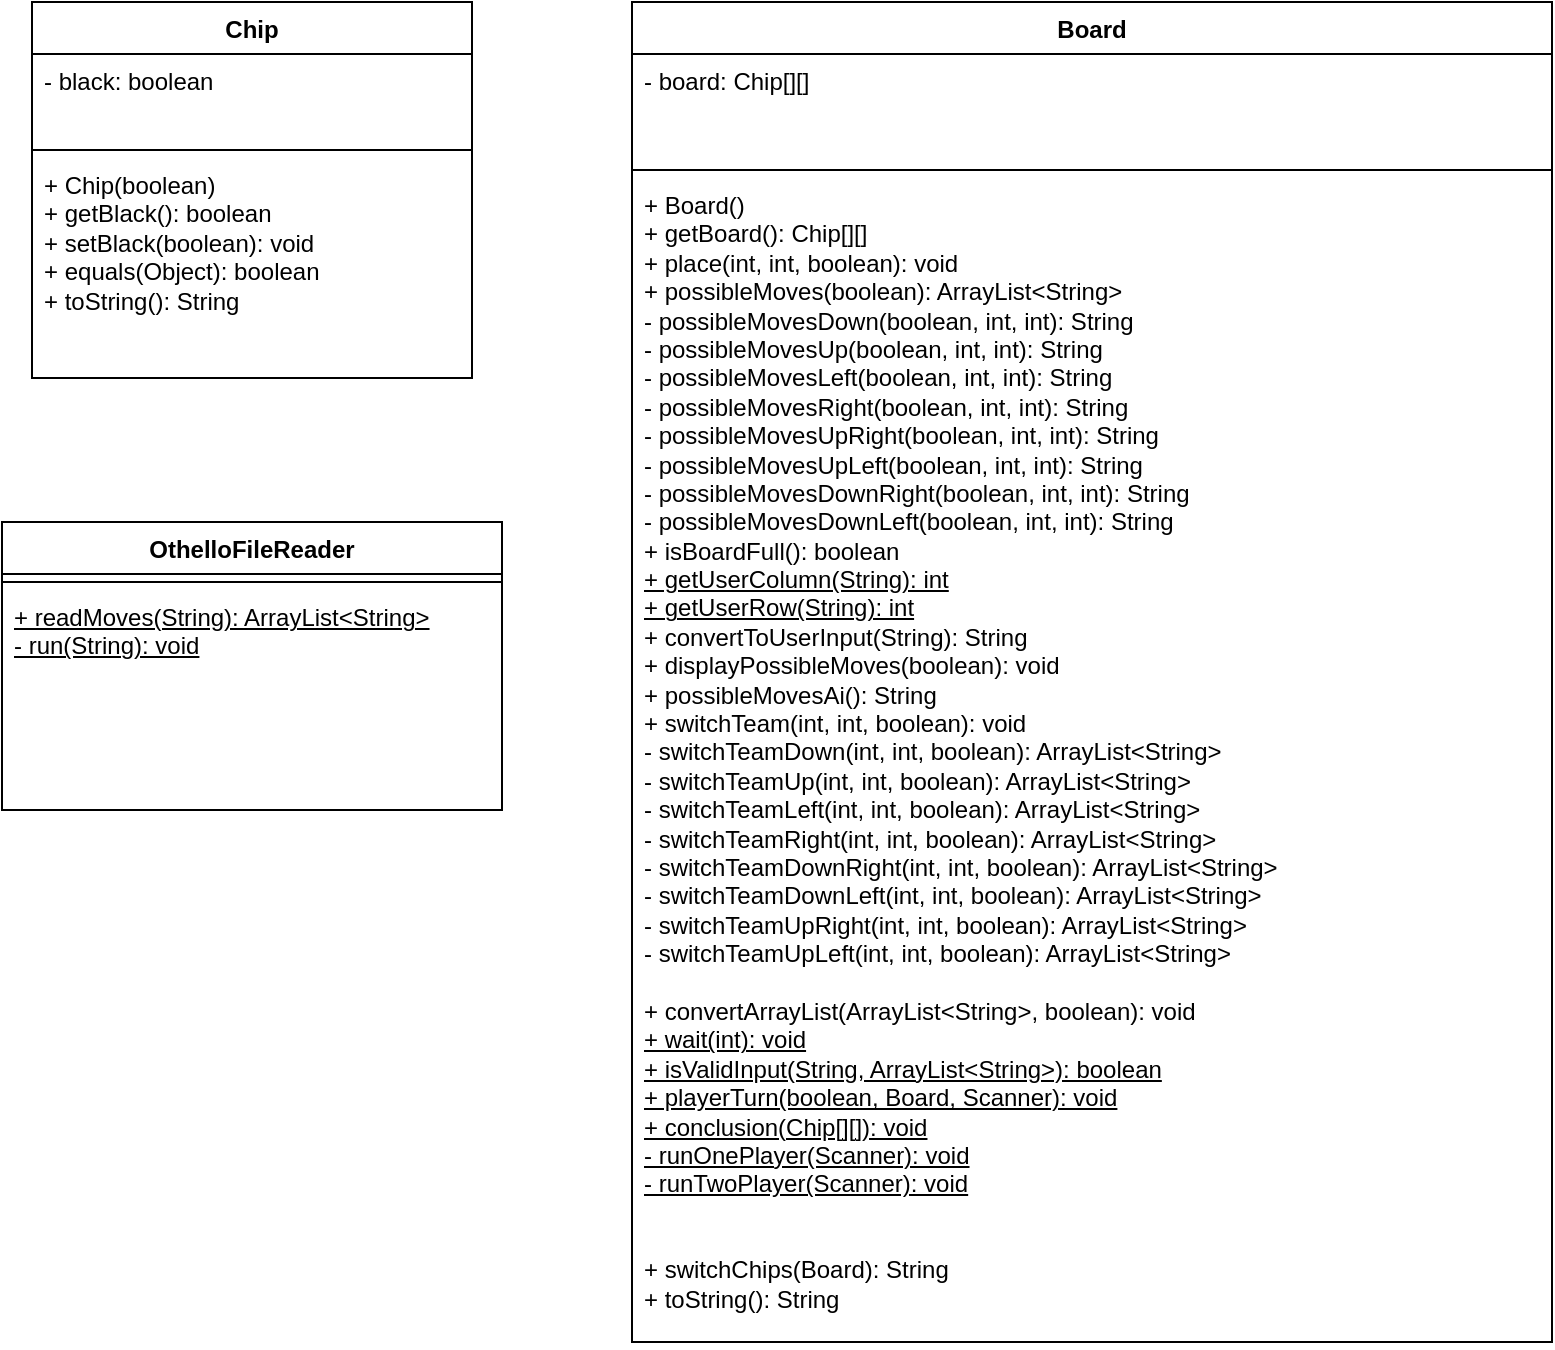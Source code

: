 <mxfile version="24.4.10" type="google">
  <diagram name="Page-1" id="HYiFye2XigchwcorriUi">
    <mxGraphModel grid="1" page="1" gridSize="10" guides="1" tooltips="1" connect="1" arrows="1" fold="1" pageScale="1" pageWidth="850" pageHeight="1100" math="0" shadow="0">
      <root>
        <mxCell id="0" />
        <mxCell id="1" parent="0" />
        <mxCell id="fzrBQ5EvFd-DKT1uJzCF-5" value="Chip" style="swimlane;fontStyle=1;align=center;verticalAlign=top;childLayout=stackLayout;horizontal=1;startSize=26;horizontalStack=0;resizeParent=1;resizeParentMax=0;resizeLast=0;collapsible=1;marginBottom=0;whiteSpace=wrap;html=1;" vertex="1" parent="1">
          <mxGeometry x="230" y="180" width="220" height="188" as="geometry" />
        </mxCell>
        <mxCell id="fzrBQ5EvFd-DKT1uJzCF-6" value="- black: boolean" style="text;strokeColor=none;fillColor=none;align=left;verticalAlign=top;spacingLeft=4;spacingRight=4;overflow=hidden;rotatable=0;points=[[0,0.5],[1,0.5]];portConstraint=eastwest;whiteSpace=wrap;html=1;" vertex="1" parent="fzrBQ5EvFd-DKT1uJzCF-5">
          <mxGeometry y="26" width="220" height="44" as="geometry" />
        </mxCell>
        <mxCell id="fzrBQ5EvFd-DKT1uJzCF-7" value="" style="line;strokeWidth=1;fillColor=none;align=left;verticalAlign=middle;spacingTop=-1;spacingLeft=3;spacingRight=3;rotatable=0;labelPosition=right;points=[];portConstraint=eastwest;strokeColor=inherit;" vertex="1" parent="fzrBQ5EvFd-DKT1uJzCF-5">
          <mxGeometry y="70" width="220" height="8" as="geometry" />
        </mxCell>
        <mxCell id="fzrBQ5EvFd-DKT1uJzCF-8" value="&lt;div&gt;+ Chip(boolean)&lt;/div&gt;&lt;div&gt;+ getBlack(): boolean&lt;/div&gt;&lt;div&gt;+ setBlack(boolean): void&lt;/div&gt;&lt;div&gt;+ equals(Object): boolean&lt;/div&gt;&lt;div&gt;+ toString(): String&lt;br&gt;&lt;/div&gt;&lt;div&gt;&lt;br&gt;&lt;/div&gt;" style="text;strokeColor=none;fillColor=none;align=left;verticalAlign=top;spacingLeft=4;spacingRight=4;overflow=hidden;rotatable=0;points=[[0,0.5],[1,0.5]];portConstraint=eastwest;whiteSpace=wrap;html=1;" vertex="1" parent="fzrBQ5EvFd-DKT1uJzCF-5">
          <mxGeometry y="78" width="220" height="110" as="geometry" />
        </mxCell>
        <mxCell id="fzrBQ5EvFd-DKT1uJzCF-9" value="Board" style="swimlane;fontStyle=1;align=center;verticalAlign=top;childLayout=stackLayout;horizontal=1;startSize=26;horizontalStack=0;resizeParent=1;resizeParentMax=0;resizeLast=0;collapsible=1;marginBottom=0;whiteSpace=wrap;html=1;" vertex="1" parent="1">
          <mxGeometry x="530" y="180" width="460" height="670" as="geometry" />
        </mxCell>
        <mxCell id="fzrBQ5EvFd-DKT1uJzCF-10" value="- board: Chip[][]" style="text;strokeColor=none;fillColor=none;align=left;verticalAlign=top;spacingLeft=4;spacingRight=4;overflow=hidden;rotatable=0;points=[[0,0.5],[1,0.5]];portConstraint=eastwest;whiteSpace=wrap;html=1;" vertex="1" parent="fzrBQ5EvFd-DKT1uJzCF-9">
          <mxGeometry y="26" width="460" height="54" as="geometry" />
        </mxCell>
        <mxCell id="fzrBQ5EvFd-DKT1uJzCF-11" value="" style="line;strokeWidth=1;fillColor=none;align=left;verticalAlign=middle;spacingTop=-1;spacingLeft=3;spacingRight=3;rotatable=0;labelPosition=right;points=[];portConstraint=eastwest;strokeColor=inherit;" vertex="1" parent="fzrBQ5EvFd-DKT1uJzCF-9">
          <mxGeometry y="80" width="460" height="8" as="geometry" />
        </mxCell>
        <mxCell id="fzrBQ5EvFd-DKT1uJzCF-12" value="&lt;div&gt;+ Board()&lt;/div&gt;&lt;div&gt;+ getBoard(): Chip[][]&lt;br&gt;&lt;/div&gt;&lt;div&gt;+ place(int, int, boolean): void&lt;/div&gt;&lt;div&gt;+ possibleMoves(boolean): ArrayList&amp;lt;String&amp;gt;&lt;/div&gt;&lt;div&gt;- possibleMovesDown(boolean, int, int): String&lt;/div&gt;&lt;div&gt;- possibleMovesUp(boolean, int, int): String&lt;br&gt;&lt;/div&gt;&lt;div&gt;-&lt;span style=&quot;background-color: initial;&quot;&gt;&amp;nbsp;possibleMovesLeft(boolean, int, int): String&lt;/span&gt;&lt;/div&gt;&lt;div&gt;- possibleMovesRight(boolean, int, int): String&lt;span style=&quot;background-color: initial;&quot;&gt;&lt;br&gt;&lt;/span&gt;&lt;/div&gt;&lt;div&gt;- possibleMovesUpRight(boolean, int, int): String&lt;br&gt;&lt;/div&gt;&lt;div&gt;- possibleMovesUpLeft(boolean, int, int): String&lt;/div&gt;&lt;div&gt;- possibleMovesDownRight(boolean, int, int): String&lt;/div&gt;&lt;div&gt;- possibleMovesDownLeft(boolean, int, int): String&lt;/div&gt;&lt;div&gt;+ isBoardFull(): boolean&lt;br&gt;&lt;/div&gt;&lt;div&gt;&lt;u&gt;+ getUserColumn(String): int&lt;/u&gt;&lt;/div&gt;&lt;div&gt;&lt;u&gt;+ getUserRow(String): int&lt;/u&gt;&lt;/div&gt;&lt;div&gt;+ convertToUserInput(String): String&lt;/div&gt;&lt;div&gt;+ displayPossibleMoves(boolean): void&lt;/div&gt;&lt;div&gt;+ possibleMovesAi(): String&lt;/div&gt;&lt;div&gt;+ switchTeam(int, int, boolean): void&lt;br&gt;&lt;/div&gt;&lt;div&gt;- switchTeamDown(int, int, boolean): ArrayList&amp;lt;String&amp;gt;&lt;/div&gt;&lt;div&gt;- switchTeamUp(int, int, boolean): ArrayList&amp;lt;String&amp;gt;&lt;/div&gt;&lt;div&gt;- switchTeamLeft(int, int, boolean): ArrayList&amp;lt;String&amp;gt;&lt;/div&gt;&lt;div&gt;- switchTeamRight(int, int, boolean): ArrayList&amp;lt;String&amp;gt;&lt;/div&gt;&lt;div&gt;- switchTeamDownRight(int, int, boolean): ArrayList&amp;lt;String&amp;gt;&lt;/div&gt;&lt;div&gt;- switchTeamDownLeft(int, int, boolean): ArrayList&amp;lt;String&amp;gt;&lt;/div&gt;&lt;div&gt;- switchTeamUpRight(int, int, boolean): ArrayList&amp;lt;String&amp;gt;&lt;/div&gt;&lt;div&gt;- switchTeamUpLeft(int, int, boolean): ArrayList&amp;lt;String&amp;gt;&lt;/div&gt;&lt;div&gt;&lt;br&gt;&lt;/div&gt;&lt;div&gt;+ convertArrayList(ArrayList&amp;lt;String&amp;gt;, boolean): void&lt;/div&gt;&lt;div&gt;&lt;u&gt;+ wait(int): void&lt;/u&gt;&lt;/div&gt;&lt;div&gt;&lt;u&gt;+ isValidInput(String, ArrayList&amp;lt;String&amp;gt;): boolean&lt;/u&gt;&lt;/div&gt;&lt;div&gt;&lt;u&gt;+ playerTurn(boolean, Board, Scanner): void&lt;/u&gt;&lt;/div&gt;&lt;div&gt;&lt;u&gt;+ conclusion(Chip[][]): void&lt;/u&gt;&lt;/div&gt;&lt;div&gt;&lt;u&gt;- runOnePlayer(Scanner): void&lt;/u&gt;&lt;/div&gt;&lt;div&gt;&lt;u&gt;- runTwoPlayer(Scanner): void&lt;/u&gt;&lt;/div&gt;&lt;div&gt;&lt;u&gt;&lt;br&gt;&lt;/u&gt;&lt;/div&gt;&lt;div&gt;&lt;br&gt;&lt;/div&gt;&lt;div&gt;+ switchChips(Board): String&amp;nbsp;&lt;/div&gt;+ toString(): String&lt;div&gt;&lt;br&gt;&lt;/div&gt;" style="text;strokeColor=none;fillColor=none;align=left;verticalAlign=top;spacingLeft=4;spacingRight=4;overflow=hidden;rotatable=0;points=[[0,0.5],[1,0.5]];portConstraint=eastwest;whiteSpace=wrap;html=1;" vertex="1" parent="fzrBQ5EvFd-DKT1uJzCF-9">
          <mxGeometry y="88" width="460" height="582" as="geometry" />
        </mxCell>
        <mxCell id="7dyKLxU_A7GPqtNI-Q6J-2" value="OthelloFileReader" style="swimlane;fontStyle=1;align=center;verticalAlign=top;childLayout=stackLayout;horizontal=1;startSize=26;horizontalStack=0;resizeParent=1;resizeParentMax=0;resizeLast=0;collapsible=1;marginBottom=0;whiteSpace=wrap;html=1;" vertex="1" parent="1">
          <mxGeometry x="215" y="440" width="250" height="144" as="geometry" />
        </mxCell>
        <mxCell id="7dyKLxU_A7GPqtNI-Q6J-4" value="" style="line;strokeWidth=1;fillColor=none;align=left;verticalAlign=middle;spacingTop=-1;spacingLeft=3;spacingRight=3;rotatable=0;labelPosition=right;points=[];portConstraint=eastwest;strokeColor=inherit;" vertex="1" parent="7dyKLxU_A7GPqtNI-Q6J-2">
          <mxGeometry y="26" width="250" height="8" as="geometry" />
        </mxCell>
        <mxCell id="7dyKLxU_A7GPqtNI-Q6J-5" value="&lt;u&gt;+ readMoves(String): ArrayList&amp;lt;String&amp;gt;&lt;/u&gt;&lt;div&gt;&lt;u&gt;- run(String): void&lt;/u&gt;&lt;/div&gt;" style="text;strokeColor=none;fillColor=none;align=left;verticalAlign=top;spacingLeft=4;spacingRight=4;overflow=hidden;rotatable=0;points=[[0,0.5],[1,0.5]];portConstraint=eastwest;whiteSpace=wrap;html=1;" vertex="1" parent="7dyKLxU_A7GPqtNI-Q6J-2">
          <mxGeometry y="34" width="250" height="110" as="geometry" />
        </mxCell>
      </root>
    </mxGraphModel>
  </diagram>
</mxfile>
